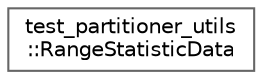 digraph "类继承关系图"
{
 // LATEX_PDF_SIZE
  bgcolor="transparent";
  edge [fontname=Helvetica,fontsize=10,labelfontname=Helvetica,labelfontsize=10];
  node [fontname=Helvetica,fontsize=10,shape=box,height=0.2,width=0.4];
  rankdir="LR";
  Node0 [id="Node000000",label="test_partitioner_utils\l::RangeStatisticData",height=0.2,width=0.4,color="grey40", fillcolor="white", style="filled",URL="$structtest__partitioner__utils_1_1_range_statistic_data.html",tooltip=" "];
}
